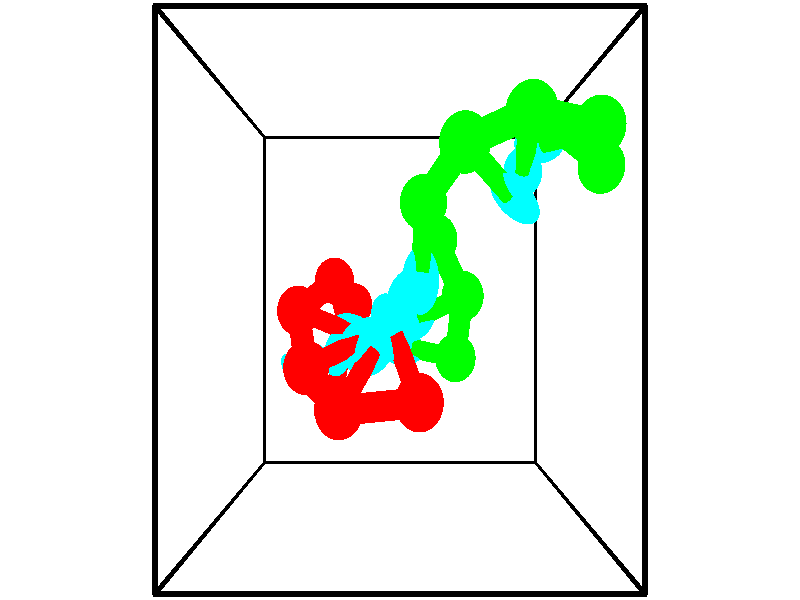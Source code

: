 // switches for output
#declare DRAW_BASES = 1; // possible values are 0, 1; only relevant for DNA ribbons
#declare DRAW_BASES_TYPE = 3; // possible values are 1, 2, 3; only relevant for DNA ribbons
#declare DRAW_FOG = 0; // set to 1 to enable fog

#include "colors.inc"

#include "transforms.inc"
background { rgb <1, 1, 1>}

#default {
   normal{
       ripples 0.25
       frequency 0.20
       turbulence 0.2
       lambda 5
   }
	finish {
		phong 0.1
		phong_size 40.
	}
}

// original window dimensions: 1024x640


// camera settings

camera {
	sky <-0, 1, 0>
	up <-0, 1, 0>
	right 1.6 * <1, 0, 0>
	location <2.5, 2.5, 11.1562>
	look_at <2.5, 2.5, 2.5>
	direction <0, 0, -8.6562>
	angle 67.0682
}


# declare cpy_camera_pos = <2.5, 2.5, 11.1562>;
# if (DRAW_FOG = 1)
fog {
	fog_type 2
	up vnormalize(cpy_camera_pos)
	color rgbt<1,1,1,0.3>
	distance 1e-5
	fog_alt 3e-3
	fog_offset 4
}
# end


// LIGHTS

# declare lum = 6;
global_settings {
	ambient_light rgb lum * <0.05, 0.05, 0.05>
	max_trace_level 15
}# declare cpy_direct_light_amount = 0.25;
light_source
{	1000 * <-1, -1, 1>,
	rgb lum * cpy_direct_light_amount
	parallel
}

light_source
{	1000 * <1, 1, -1>,
	rgb lum * cpy_direct_light_amount
	parallel
}

// strand 0

// nucleotide -1

// particle -1
sphere {
	<1.482102, 1.153949, 2.264336> 0.250000
	pigment { color rgbt <1,0,0,0> }
	no_shadow
}
cylinder {
	<1.222085, 1.423824, 2.404190>,  <1.066075, 1.585749, 2.488102>, 0.100000
	pigment { color rgbt <1,0,0,0> }
	no_shadow
}
cylinder {
	<1.222085, 1.423824, 2.404190>,  <1.482102, 1.153949, 2.264336>, 0.100000
	pigment { color rgbt <1,0,0,0> }
	no_shadow
}

// particle -1
sphere {
	<1.222085, 1.423824, 2.404190> 0.100000
	pigment { color rgbt <1,0,0,0> }
	no_shadow
}
sphere {
	0, 1
	scale<0.080000,0.200000,0.300000>
	matrix <0.746825, 0.482236, 0.457931,
		0.140354, 0.558790, -0.817346,
		-0.650041, 0.674687, 0.349635,
		1.027073, 1.626230, 2.509080>
	pigment { color rgbt <0,1,1,0> }
	no_shadow
}
cylinder {
	<1.645957, 1.897516, 2.157811>,  <1.482102, 1.153949, 2.264336>, 0.130000
	pigment { color rgbt <1,0,0,0> }
	no_shadow
}

// nucleotide -1

// particle -1
sphere {
	<1.645957, 1.897516, 2.157811> 0.250000
	pigment { color rgbt <1,0,0,0> }
	no_shadow
}
cylinder {
	<1.468399, 1.847389, 2.512720>,  <1.361865, 1.817313, 2.725666>, 0.100000
	pigment { color rgbt <1,0,0,0> }
	no_shadow
}
cylinder {
	<1.468399, 1.847389, 2.512720>,  <1.645957, 1.897516, 2.157811>, 0.100000
	pigment { color rgbt <1,0,0,0> }
	no_shadow
}

// particle -1
sphere {
	<1.468399, 1.847389, 2.512720> 0.100000
	pigment { color rgbt <1,0,0,0> }
	no_shadow
}
sphere {
	0, 1
	scale<0.080000,0.200000,0.300000>
	matrix <0.743776, 0.500706, 0.442822,
		-0.499756, 0.856498, -0.129054,
		-0.443894, -0.125316, 0.887273,
		1.335231, 1.809794, 2.778902>
	pigment { color rgbt <0,1,1,0> }
	no_shadow
}
cylinder {
	<1.858626, 2.445308, 2.661169>,  <1.645957, 1.897516, 2.157811>, 0.130000
	pigment { color rgbt <1,0,0,0> }
	no_shadow
}

// nucleotide -1

// particle -1
sphere {
	<1.858626, 2.445308, 2.661169> 0.250000
	pigment { color rgbt <1,0,0,0> }
	no_shadow
}
cylinder {
	<1.752872, 2.142384, 2.900026>,  <1.689419, 1.960629, 3.043341>, 0.100000
	pigment { color rgbt <1,0,0,0> }
	no_shadow
}
cylinder {
	<1.752872, 2.142384, 2.900026>,  <1.858626, 2.445308, 2.661169>, 0.100000
	pigment { color rgbt <1,0,0,0> }
	no_shadow
}

// particle -1
sphere {
	<1.752872, 2.142384, 2.900026> 0.100000
	pigment { color rgbt <1,0,0,0> }
	no_shadow
}
sphere {
	0, 1
	scale<0.080000,0.200000,0.300000>
	matrix <0.591626, 0.361623, 0.720560,
		-0.761629, 0.543791, 0.352438,
		-0.264385, -0.757311, 0.597144,
		1.673556, 1.915190, 3.079170>
	pigment { color rgbt <0,1,1,0> }
	no_shadow
}
cylinder {
	<1.657821, 2.704696, 3.388197>,  <1.858626, 2.445308, 2.661169>, 0.130000
	pigment { color rgbt <1,0,0,0> }
	no_shadow
}

// nucleotide -1

// particle -1
sphere {
	<1.657821, 2.704696, 3.388197> 0.250000
	pigment { color rgbt <1,0,0,0> }
	no_shadow
}
cylinder {
	<1.775404, 2.323601, 3.418863>,  <1.845953, 2.094943, 3.437263>, 0.100000
	pigment { color rgbt <1,0,0,0> }
	no_shadow
}
cylinder {
	<1.775404, 2.323601, 3.418863>,  <1.657821, 2.704696, 3.388197>, 0.100000
	pigment { color rgbt <1,0,0,0> }
	no_shadow
}

// particle -1
sphere {
	<1.775404, 2.323601, 3.418863> 0.100000
	pigment { color rgbt <1,0,0,0> }
	no_shadow
}
sphere {
	0, 1
	scale<0.080000,0.200000,0.300000>
	matrix <0.457126, 0.210575, 0.864114,
		-0.839419, -0.218966, 0.497422,
		0.293957, -0.952739, 0.076665,
		1.863591, 2.037779, 3.441863>
	pigment { color rgbt <0,1,1,0> }
	no_shadow
}
cylinder {
	<1.285500, 2.393456, 3.941087>,  <1.657821, 2.704696, 3.388197>, 0.130000
	pigment { color rgbt <1,0,0,0> }
	no_shadow
}

// nucleotide -1

// particle -1
sphere {
	<1.285500, 2.393456, 3.941087> 0.250000
	pigment { color rgbt <1,0,0,0> }
	no_shadow
}
cylinder {
	<1.659522, 2.260418, 3.892010>,  <1.883935, 2.180595, 3.862563>, 0.100000
	pigment { color rgbt <1,0,0,0> }
	no_shadow
}
cylinder {
	<1.659522, 2.260418, 3.892010>,  <1.285500, 2.393456, 3.941087>, 0.100000
	pigment { color rgbt <1,0,0,0> }
	no_shadow
}

// particle -1
sphere {
	<1.659522, 2.260418, 3.892010> 0.100000
	pigment { color rgbt <1,0,0,0> }
	no_shadow
}
sphere {
	0, 1
	scale<0.080000,0.200000,0.300000>
	matrix <0.230293, 0.306765, 0.923504,
		-0.269515, -0.891782, 0.363436,
		0.935054, -0.332595, -0.122694,
		1.940038, 2.160640, 3.855202>
	pigment { color rgbt <0,1,1,0> }
	no_shadow
}
cylinder {
	<1.465550, 1.879584, 4.501909>,  <1.285500, 2.393456, 3.941087>, 0.130000
	pigment { color rgbt <1,0,0,0> }
	no_shadow
}

// nucleotide -1

// particle -1
sphere {
	<1.465550, 1.879584, 4.501909> 0.250000
	pigment { color rgbt <1,0,0,0> }
	no_shadow
}
cylinder {
	<1.824373, 2.019802, 4.394272>,  <2.039666, 2.103933, 4.329690>, 0.100000
	pigment { color rgbt <1,0,0,0> }
	no_shadow
}
cylinder {
	<1.824373, 2.019802, 4.394272>,  <1.465550, 1.879584, 4.501909>, 0.100000
	pigment { color rgbt <1,0,0,0> }
	no_shadow
}

// particle -1
sphere {
	<1.824373, 2.019802, 4.394272> 0.100000
	pigment { color rgbt <1,0,0,0> }
	no_shadow
}
sphere {
	0, 1
	scale<0.080000,0.200000,0.300000>
	matrix <0.226441, 0.158291, 0.961077,
		0.379495, -0.923072, 0.062618,
		0.897055, 0.350545, -0.269092,
		2.093489, 2.124965, 4.313544>
	pigment { color rgbt <0,1,1,0> }
	no_shadow
}
cylinder {
	<1.873523, 1.551830, 4.946034>,  <1.465550, 1.879584, 4.501909>, 0.130000
	pigment { color rgbt <1,0,0,0> }
	no_shadow
}

// nucleotide -1

// particle -1
sphere {
	<1.873523, 1.551830, 4.946034> 0.250000
	pigment { color rgbt <1,0,0,0> }
	no_shadow
}
cylinder {
	<2.086305, 1.861557, 4.808945>,  <2.213974, 2.047393, 4.726691>, 0.100000
	pigment { color rgbt <1,0,0,0> }
	no_shadow
}
cylinder {
	<2.086305, 1.861557, 4.808945>,  <1.873523, 1.551830, 4.946034>, 0.100000
	pigment { color rgbt <1,0,0,0> }
	no_shadow
}

// particle -1
sphere {
	<2.086305, 1.861557, 4.808945> 0.100000
	pigment { color rgbt <1,0,0,0> }
	no_shadow
}
sphere {
	0, 1
	scale<0.080000,0.200000,0.300000>
	matrix <0.357784, 0.161304, 0.919767,
		0.767474, -0.611894, -0.191232,
		0.531953, 0.774317, -0.342723,
		2.245891, 2.093852, 4.706128>
	pigment { color rgbt <0,1,1,0> }
	no_shadow
}
cylinder {
	<2.695792, 1.628100, 5.000339>,  <1.873523, 1.551830, 4.946034>, 0.130000
	pigment { color rgbt <1,0,0,0> }
	no_shadow
}

// nucleotide -1

// particle -1
sphere {
	<2.695792, 1.628100, 5.000339> 0.250000
	pigment { color rgbt <1,0,0,0> }
	no_shadow
}
cylinder {
	<2.537261, 1.994785, 5.020578>,  <2.442143, 2.214797, 5.032722>, 0.100000
	pigment { color rgbt <1,0,0,0> }
	no_shadow
}
cylinder {
	<2.537261, 1.994785, 5.020578>,  <2.695792, 1.628100, 5.000339>, 0.100000
	pigment { color rgbt <1,0,0,0> }
	no_shadow
}

// particle -1
sphere {
	<2.537261, 1.994785, 5.020578> 0.100000
	pigment { color rgbt <1,0,0,0> }
	no_shadow
}
sphere {
	0, 1
	scale<0.080000,0.200000,0.300000>
	matrix <0.271937, 0.064572, 0.960146,
		0.876912, 0.394292, -0.274880,
		-0.396327, 0.916714, 0.050599,
		2.418363, 2.269799, 5.035758>
	pigment { color rgbt <0,1,1,0> }
	no_shadow
}
// strand 1

// nucleotide -1

// particle -1
sphere {
	<4.714232, 3.725670, 4.515013> 0.250000
	pigment { color rgbt <0,1,0,0> }
	no_shadow
}
cylinder {
	<4.396374, 3.961540, 4.457298>,  <4.205658, 4.103063, 4.422670>, 0.100000
	pigment { color rgbt <0,1,0,0> }
	no_shadow
}
cylinder {
	<4.396374, 3.961540, 4.457298>,  <4.714232, 3.725670, 4.515013>, 0.100000
	pigment { color rgbt <0,1,0,0> }
	no_shadow
}

// particle -1
sphere {
	<4.396374, 3.961540, 4.457298> 0.100000
	pigment { color rgbt <0,1,0,0> }
	no_shadow
}
sphere {
	0, 1
	scale<0.080000,0.200000,0.300000>
	matrix <-0.559573, -0.619318, 0.550748,
		0.235405, 0.518389, 0.822106,
		-0.794647, 0.589676, -0.144286,
		4.157980, 4.138443, 4.414012>
	pigment { color rgbt <0,1,1,0> }
	no_shadow
}
cylinder {
	<4.473386, 3.933389, 5.186251>,  <4.714232, 3.725670, 4.515013>, 0.130000
	pigment { color rgbt <0,1,0,0> }
	no_shadow
}

// nucleotide -1

// particle -1
sphere {
	<4.473386, 3.933389, 5.186251> 0.250000
	pigment { color rgbt <0,1,0,0> }
	no_shadow
}
cylinder {
	<4.196938, 3.914261, 4.897789>,  <4.031068, 3.902784, 4.724712>, 0.100000
	pigment { color rgbt <0,1,0,0> }
	no_shadow
}
cylinder {
	<4.196938, 3.914261, 4.897789>,  <4.473386, 3.933389, 5.186251>, 0.100000
	pigment { color rgbt <0,1,0,0> }
	no_shadow
}

// particle -1
sphere {
	<4.196938, 3.914261, 4.897789> 0.100000
	pigment { color rgbt <0,1,0,0> }
	no_shadow
}
sphere {
	0, 1
	scale<0.080000,0.200000,0.300000>
	matrix <-0.524441, -0.653395, 0.545927,
		-0.497306, 0.755505, 0.426496,
		-0.691121, -0.047821, -0.721155,
		3.989601, 3.899915, 4.681442>
	pigment { color rgbt <0,1,1,0> }
	no_shadow
}
cylinder {
	<3.754976, 3.994905, 5.403443>,  <4.473386, 3.933389, 5.186251>, 0.130000
	pigment { color rgbt <0,1,0,0> }
	no_shadow
}

// nucleotide -1

// particle -1
sphere {
	<3.754976, 3.994905, 5.403443> 0.250000
	pigment { color rgbt <0,1,0,0> }
	no_shadow
}
cylinder {
	<3.773624, 3.777344, 5.068302>,  <3.784813, 3.646807, 4.867218>, 0.100000
	pigment { color rgbt <0,1,0,0> }
	no_shadow
}
cylinder {
	<3.773624, 3.777344, 5.068302>,  <3.754976, 3.994905, 5.403443>, 0.100000
	pigment { color rgbt <0,1,0,0> }
	no_shadow
}

// particle -1
sphere {
	<3.773624, 3.777344, 5.068302> 0.100000
	pigment { color rgbt <0,1,0,0> }
	no_shadow
}
sphere {
	0, 1
	scale<0.080000,0.200000,0.300000>
	matrix <-0.306815, -0.806017, 0.506164,
		-0.950627, 0.233468, -0.204454,
		0.046621, -0.543902, -0.837852,
		3.787611, 3.614173, 4.816947>
	pigment { color rgbt <0,1,1,0> }
	no_shadow
}
cylinder {
	<3.128649, 3.771804, 5.315890>,  <3.754976, 3.994905, 5.403443>, 0.130000
	pigment { color rgbt <0,1,0,0> }
	no_shadow
}

// nucleotide -1

// particle -1
sphere {
	<3.128649, 3.771804, 5.315890> 0.250000
	pigment { color rgbt <0,1,0,0> }
	no_shadow
}
cylinder {
	<3.424938, 3.526260, 5.206707>,  <3.602712, 3.378934, 5.141197>, 0.100000
	pigment { color rgbt <0,1,0,0> }
	no_shadow
}
cylinder {
	<3.424938, 3.526260, 5.206707>,  <3.128649, 3.771804, 5.315890>, 0.100000
	pigment { color rgbt <0,1,0,0> }
	no_shadow
}

// particle -1
sphere {
	<3.424938, 3.526260, 5.206707> 0.100000
	pigment { color rgbt <0,1,0,0> }
	no_shadow
}
sphere {
	0, 1
	scale<0.080000,0.200000,0.300000>
	matrix <-0.422359, -0.741478, 0.521367,
		-0.522438, -0.270902, -0.808499,
		0.740724, -0.613859, -0.272958,
		3.647155, 3.342103, 5.124819>
	pigment { color rgbt <0,1,1,0> }
	no_shadow
}
cylinder {
	<2.749156, 3.361215, 4.754704>,  <3.128649, 3.771804, 5.315890>, 0.130000
	pigment { color rgbt <0,1,0,0> }
	no_shadow
}

// nucleotide -1

// particle -1
sphere {
	<2.749156, 3.361215, 4.754704> 0.250000
	pigment { color rgbt <0,1,0,0> }
	no_shadow
}
cylinder {
	<2.730164, 2.965645, 4.810951>,  <2.718768, 2.728303, 4.844699>, 0.100000
	pigment { color rgbt <0,1,0,0> }
	no_shadow
}
cylinder {
	<2.730164, 2.965645, 4.810951>,  <2.749156, 3.361215, 4.754704>, 0.100000
	pigment { color rgbt <0,1,0,0> }
	no_shadow
}

// particle -1
sphere {
	<2.730164, 2.965645, 4.810951> 0.100000
	pigment { color rgbt <0,1,0,0> }
	no_shadow
}
sphere {
	0, 1
	scale<0.080000,0.200000,0.300000>
	matrix <-0.236881, -0.125612, -0.963384,
		0.970378, -0.079051, -0.228294,
		-0.047481, -0.988925, 0.140617,
		2.715919, 2.668967, 4.853136>
	pigment { color rgbt <0,1,1,0> }
	no_shadow
}
cylinder {
	<2.912865, 3.081851, 4.170791>,  <2.749156, 3.361215, 4.754704>, 0.130000
	pigment { color rgbt <0,1,0,0> }
	no_shadow
}

// nucleotide -1

// particle -1
sphere {
	<2.912865, 3.081851, 4.170791> 0.250000
	pigment { color rgbt <0,1,0,0> }
	no_shadow
}
cylinder {
	<2.720360, 2.774673, 4.339859>,  <2.604857, 2.590367, 4.441300>, 0.100000
	pigment { color rgbt <0,1,0,0> }
	no_shadow
}
cylinder {
	<2.720360, 2.774673, 4.339859>,  <2.912865, 3.081851, 4.170791>, 0.100000
	pigment { color rgbt <0,1,0,0> }
	no_shadow
}

// particle -1
sphere {
	<2.720360, 2.774673, 4.339859> 0.100000
	pigment { color rgbt <0,1,0,0> }
	no_shadow
}
sphere {
	0, 1
	scale<0.080000,0.200000,0.300000>
	matrix <-0.220264, -0.360769, -0.906272,
		0.848452, -0.529254, 0.004474,
		-0.481263, -0.767943, 0.422670,
		2.575981, 2.544291, 4.466660>
	pigment { color rgbt <0,1,1,0> }
	no_shadow
}
cylinder {
	<3.249939, 2.541509, 3.924538>,  <2.912865, 3.081851, 4.170791>, 0.130000
	pigment { color rgbt <0,1,0,0> }
	no_shadow
}

// nucleotide -1

// particle -1
sphere {
	<3.249939, 2.541509, 3.924538> 0.250000
	pigment { color rgbt <0,1,0,0> }
	no_shadow
}
cylinder {
	<2.894783, 2.400795, 4.043129>,  <2.681690, 2.316366, 4.114284>, 0.100000
	pigment { color rgbt <0,1,0,0> }
	no_shadow
}
cylinder {
	<2.894783, 2.400795, 4.043129>,  <3.249939, 2.541509, 3.924538>, 0.100000
	pigment { color rgbt <0,1,0,0> }
	no_shadow
}

// particle -1
sphere {
	<2.894783, 2.400795, 4.043129> 0.100000
	pigment { color rgbt <0,1,0,0> }
	no_shadow
}
sphere {
	0, 1
	scale<0.080000,0.200000,0.300000>
	matrix <-0.195423, -0.295007, -0.935297,
		0.416487, -0.888379, 0.193187,
		-0.887890, -0.351786, 0.296477,
		2.628416, 2.295259, 4.132072>
	pigment { color rgbt <0,1,1,0> }
	no_shadow
}
cylinder {
	<3.183741, 1.903105, 3.685426>,  <3.249939, 2.541509, 3.924538>, 0.130000
	pigment { color rgbt <0,1,0,0> }
	no_shadow
}

// nucleotide -1

// particle -1
sphere {
	<3.183741, 1.903105, 3.685426> 0.250000
	pigment { color rgbt <0,1,0,0> }
	no_shadow
}
cylinder {
	<2.793034, 1.976898, 3.729038>,  <2.558609, 2.021174, 3.755205>, 0.100000
	pigment { color rgbt <0,1,0,0> }
	no_shadow
}
cylinder {
	<2.793034, 1.976898, 3.729038>,  <3.183741, 1.903105, 3.685426>, 0.100000
	pigment { color rgbt <0,1,0,0> }
	no_shadow
}

// particle -1
sphere {
	<2.793034, 1.976898, 3.729038> 0.100000
	pigment { color rgbt <0,1,0,0> }
	no_shadow
}
sphere {
	0, 1
	scale<0.080000,0.200000,0.300000>
	matrix <-0.164461, -0.319168, -0.933319,
		-0.137382, -0.929569, 0.342094,
		-0.976769, 0.184482, 0.109029,
		2.500003, 2.032243, 3.761747>
	pigment { color rgbt <0,1,1,0> }
	no_shadow
}
// box output
cylinder {
	<0.000000, 0.000000, 0.000000>,  <5.000000, 0.000000, 0.000000>, 0.025000
	pigment { color rgbt <0,0,0,0> }
	no_shadow
}
cylinder {
	<0.000000, 0.000000, 0.000000>,  <0.000000, 5.000000, 0.000000>, 0.025000
	pigment { color rgbt <0,0,0,0> }
	no_shadow
}
cylinder {
	<0.000000, 0.000000, 0.000000>,  <0.000000, 0.000000, 5.000000>, 0.025000
	pigment { color rgbt <0,0,0,0> }
	no_shadow
}
cylinder {
	<5.000000, 5.000000, 5.000000>,  <0.000000, 5.000000, 5.000000>, 0.025000
	pigment { color rgbt <0,0,0,0> }
	no_shadow
}
cylinder {
	<5.000000, 5.000000, 5.000000>,  <5.000000, 0.000000, 5.000000>, 0.025000
	pigment { color rgbt <0,0,0,0> }
	no_shadow
}
cylinder {
	<5.000000, 5.000000, 5.000000>,  <5.000000, 5.000000, 0.000000>, 0.025000
	pigment { color rgbt <0,0,0,0> }
	no_shadow
}
cylinder {
	<0.000000, 0.000000, 5.000000>,  <0.000000, 5.000000, 5.000000>, 0.025000
	pigment { color rgbt <0,0,0,0> }
	no_shadow
}
cylinder {
	<0.000000, 0.000000, 5.000000>,  <5.000000, 0.000000, 5.000000>, 0.025000
	pigment { color rgbt <0,0,0,0> }
	no_shadow
}
cylinder {
	<5.000000, 5.000000, 0.000000>,  <0.000000, 5.000000, 0.000000>, 0.025000
	pigment { color rgbt <0,0,0,0> }
	no_shadow
}
cylinder {
	<5.000000, 5.000000, 0.000000>,  <5.000000, 0.000000, 0.000000>, 0.025000
	pigment { color rgbt <0,0,0,0> }
	no_shadow
}
cylinder {
	<5.000000, 0.000000, 5.000000>,  <5.000000, 0.000000, 0.000000>, 0.025000
	pigment { color rgbt <0,0,0,0> }
	no_shadow
}
cylinder {
	<0.000000, 5.000000, 0.000000>,  <0.000000, 5.000000, 5.000000>, 0.025000
	pigment { color rgbt <0,0,0,0> }
	no_shadow
}
// end of box output
